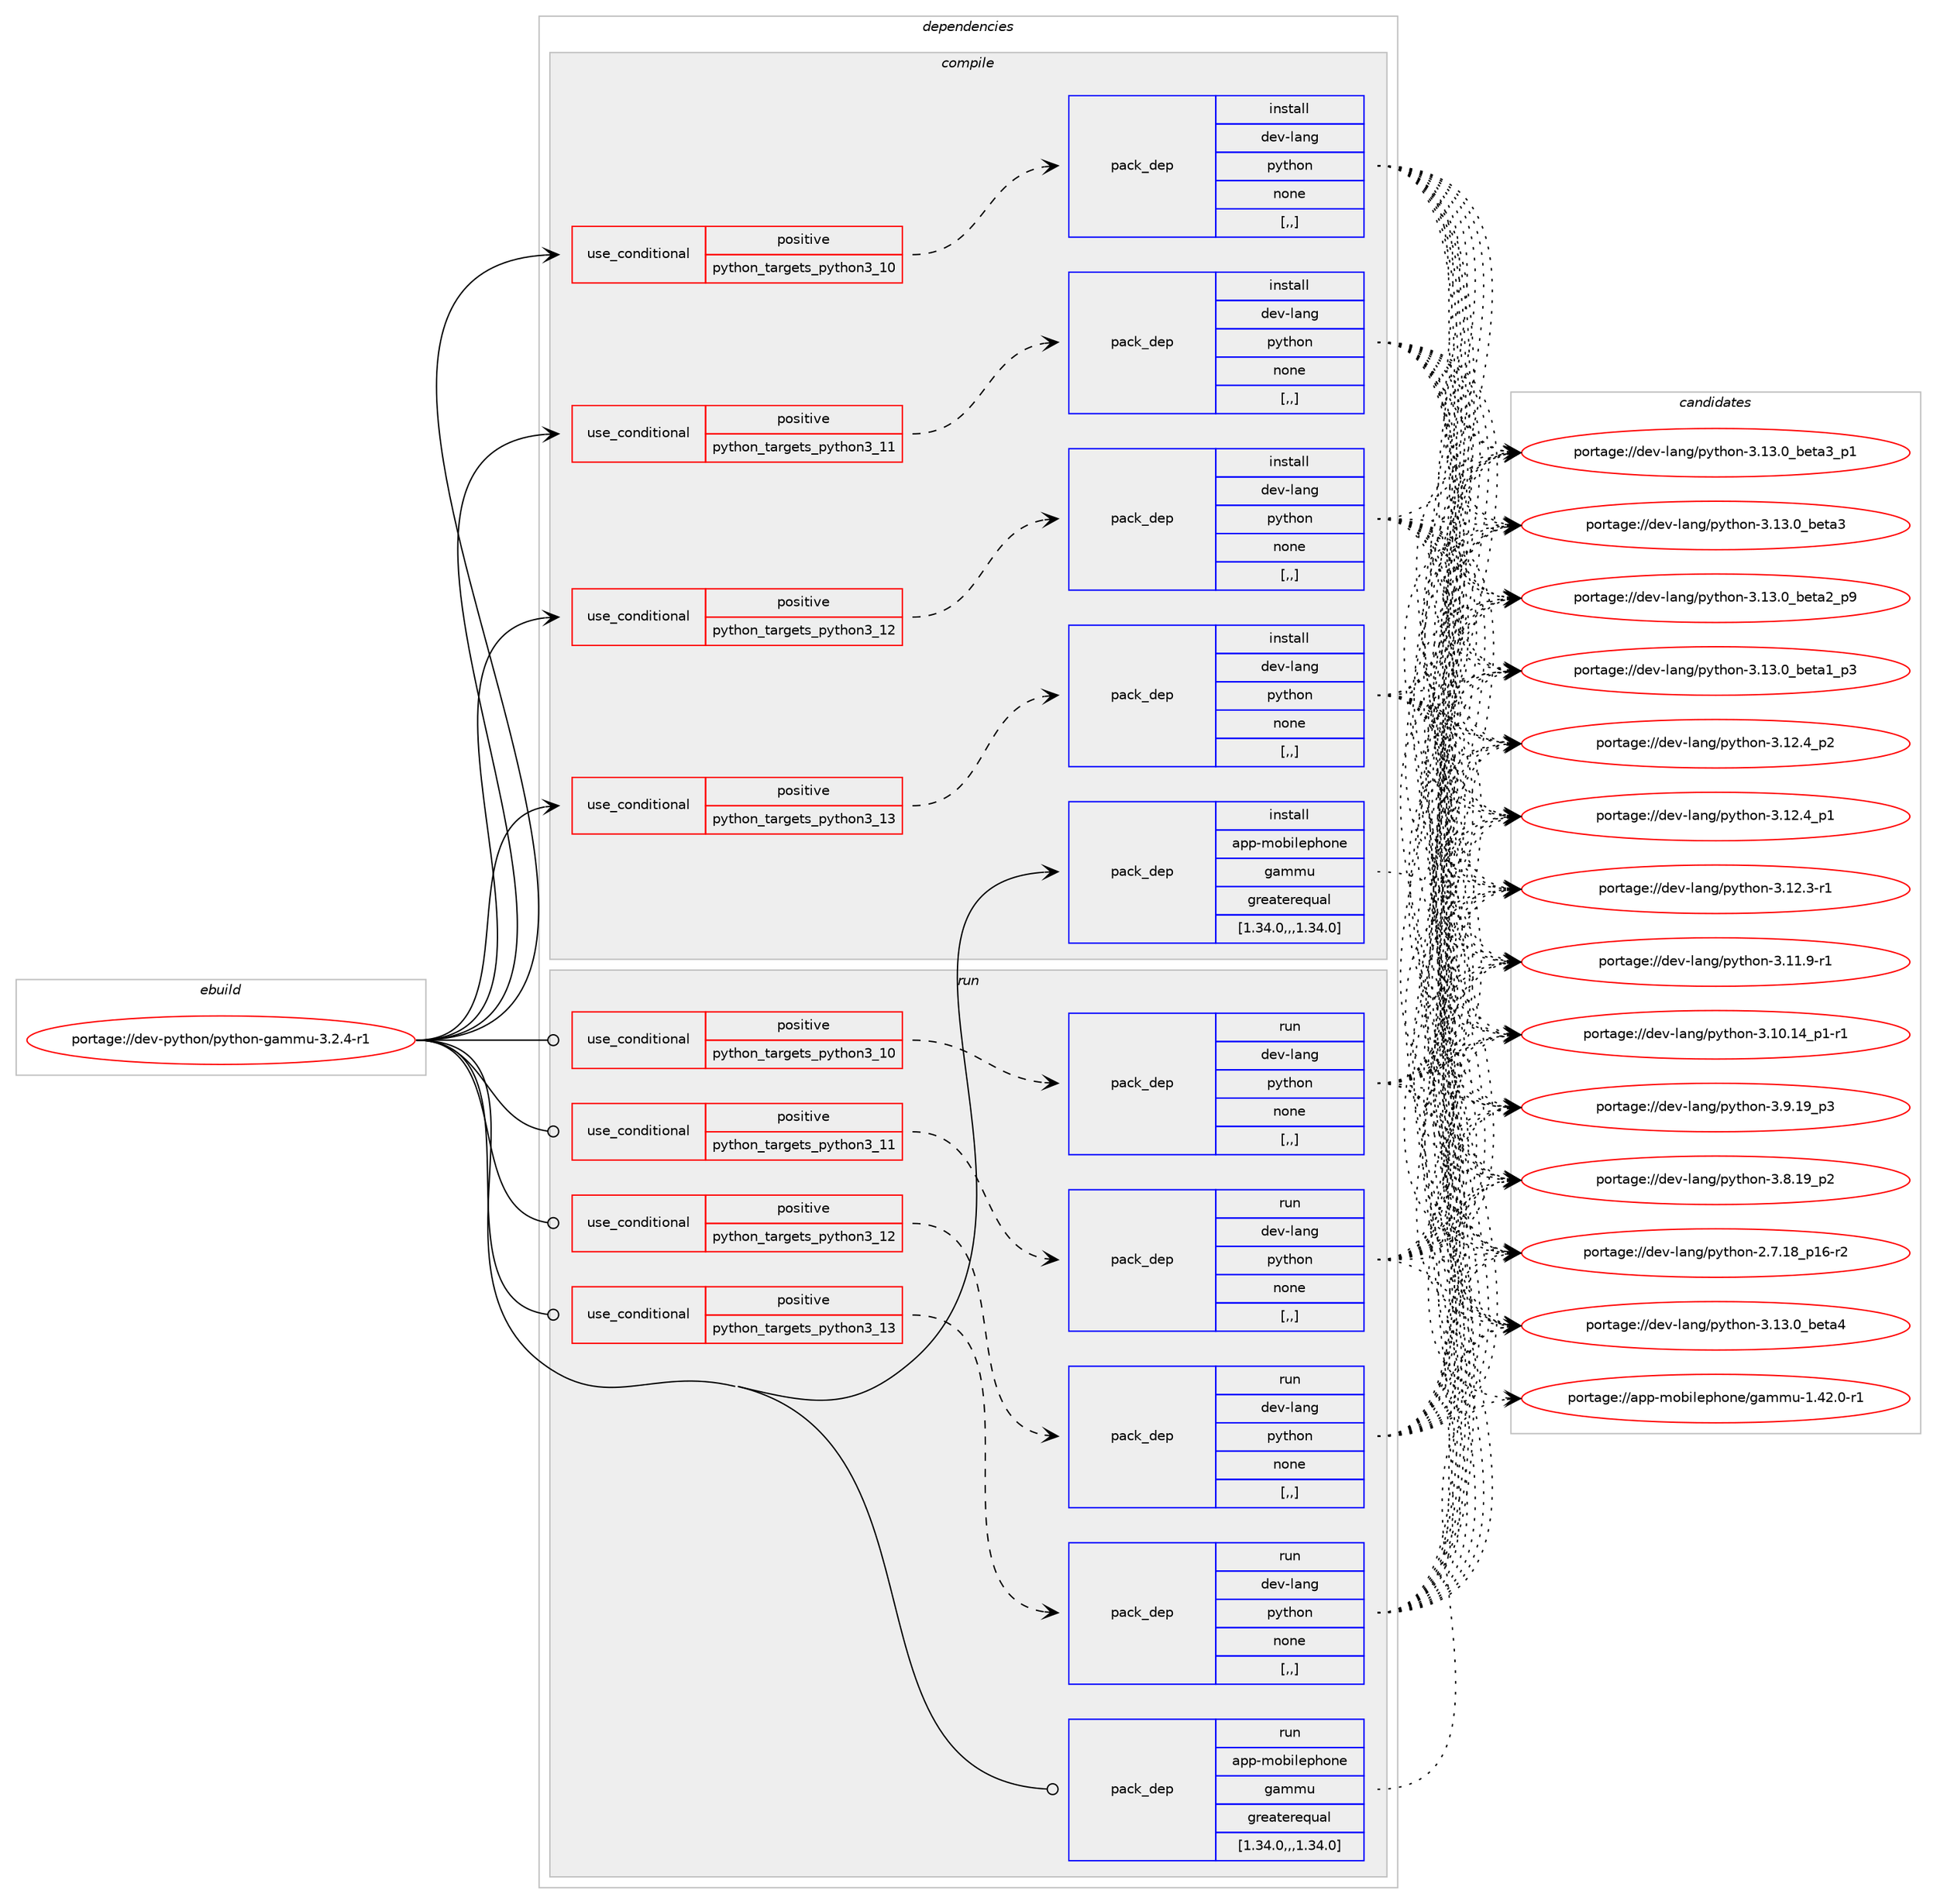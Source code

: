digraph prolog {

# *************
# Graph options
# *************

newrank=true;
concentrate=true;
compound=true;
graph [rankdir=LR,fontname=Helvetica,fontsize=10,ranksep=1.5];#, ranksep=2.5, nodesep=0.2];
edge  [arrowhead=vee];
node  [fontname=Helvetica,fontsize=10];

# **********
# The ebuild
# **********

subgraph cluster_leftcol {
color=gray;
label=<<i>ebuild</i>>;
id [label="portage://dev-python/python-gammu-3.2.4-r1", color=red, width=4, href="../dev-python/python-gammu-3.2.4-r1.svg"];
}

# ****************
# The dependencies
# ****************

subgraph cluster_midcol {
color=gray;
label=<<i>dependencies</i>>;
subgraph cluster_compile {
fillcolor="#eeeeee";
style=filled;
label=<<i>compile</i>>;
subgraph cond38300 {
dependency160173 [label=<<TABLE BORDER="0" CELLBORDER="1" CELLSPACING="0" CELLPADDING="4"><TR><TD ROWSPAN="3" CELLPADDING="10">use_conditional</TD></TR><TR><TD>positive</TD></TR><TR><TD>python_targets_python3_10</TD></TR></TABLE>>, shape=none, color=red];
subgraph pack120603 {
dependency160174 [label=<<TABLE BORDER="0" CELLBORDER="1" CELLSPACING="0" CELLPADDING="4" WIDTH="220"><TR><TD ROWSPAN="6" CELLPADDING="30">pack_dep</TD></TR><TR><TD WIDTH="110">install</TD></TR><TR><TD>dev-lang</TD></TR><TR><TD>python</TD></TR><TR><TD>none</TD></TR><TR><TD>[,,]</TD></TR></TABLE>>, shape=none, color=blue];
}
dependency160173:e -> dependency160174:w [weight=20,style="dashed",arrowhead="vee"];
}
id:e -> dependency160173:w [weight=20,style="solid",arrowhead="vee"];
subgraph cond38301 {
dependency160175 [label=<<TABLE BORDER="0" CELLBORDER="1" CELLSPACING="0" CELLPADDING="4"><TR><TD ROWSPAN="3" CELLPADDING="10">use_conditional</TD></TR><TR><TD>positive</TD></TR><TR><TD>python_targets_python3_11</TD></TR></TABLE>>, shape=none, color=red];
subgraph pack120604 {
dependency160176 [label=<<TABLE BORDER="0" CELLBORDER="1" CELLSPACING="0" CELLPADDING="4" WIDTH="220"><TR><TD ROWSPAN="6" CELLPADDING="30">pack_dep</TD></TR><TR><TD WIDTH="110">install</TD></TR><TR><TD>dev-lang</TD></TR><TR><TD>python</TD></TR><TR><TD>none</TD></TR><TR><TD>[,,]</TD></TR></TABLE>>, shape=none, color=blue];
}
dependency160175:e -> dependency160176:w [weight=20,style="dashed",arrowhead="vee"];
}
id:e -> dependency160175:w [weight=20,style="solid",arrowhead="vee"];
subgraph cond38302 {
dependency160177 [label=<<TABLE BORDER="0" CELLBORDER="1" CELLSPACING="0" CELLPADDING="4"><TR><TD ROWSPAN="3" CELLPADDING="10">use_conditional</TD></TR><TR><TD>positive</TD></TR><TR><TD>python_targets_python3_12</TD></TR></TABLE>>, shape=none, color=red];
subgraph pack120605 {
dependency160178 [label=<<TABLE BORDER="0" CELLBORDER="1" CELLSPACING="0" CELLPADDING="4" WIDTH="220"><TR><TD ROWSPAN="6" CELLPADDING="30">pack_dep</TD></TR><TR><TD WIDTH="110">install</TD></TR><TR><TD>dev-lang</TD></TR><TR><TD>python</TD></TR><TR><TD>none</TD></TR><TR><TD>[,,]</TD></TR></TABLE>>, shape=none, color=blue];
}
dependency160177:e -> dependency160178:w [weight=20,style="dashed",arrowhead="vee"];
}
id:e -> dependency160177:w [weight=20,style="solid",arrowhead="vee"];
subgraph cond38303 {
dependency160179 [label=<<TABLE BORDER="0" CELLBORDER="1" CELLSPACING="0" CELLPADDING="4"><TR><TD ROWSPAN="3" CELLPADDING="10">use_conditional</TD></TR><TR><TD>positive</TD></TR><TR><TD>python_targets_python3_13</TD></TR></TABLE>>, shape=none, color=red];
subgraph pack120606 {
dependency160180 [label=<<TABLE BORDER="0" CELLBORDER="1" CELLSPACING="0" CELLPADDING="4" WIDTH="220"><TR><TD ROWSPAN="6" CELLPADDING="30">pack_dep</TD></TR><TR><TD WIDTH="110">install</TD></TR><TR><TD>dev-lang</TD></TR><TR><TD>python</TD></TR><TR><TD>none</TD></TR><TR><TD>[,,]</TD></TR></TABLE>>, shape=none, color=blue];
}
dependency160179:e -> dependency160180:w [weight=20,style="dashed",arrowhead="vee"];
}
id:e -> dependency160179:w [weight=20,style="solid",arrowhead="vee"];
subgraph pack120607 {
dependency160181 [label=<<TABLE BORDER="0" CELLBORDER="1" CELLSPACING="0" CELLPADDING="4" WIDTH="220"><TR><TD ROWSPAN="6" CELLPADDING="30">pack_dep</TD></TR><TR><TD WIDTH="110">install</TD></TR><TR><TD>app-mobilephone</TD></TR><TR><TD>gammu</TD></TR><TR><TD>greaterequal</TD></TR><TR><TD>[1.34.0,,,1.34.0]</TD></TR></TABLE>>, shape=none, color=blue];
}
id:e -> dependency160181:w [weight=20,style="solid",arrowhead="vee"];
}
subgraph cluster_compileandrun {
fillcolor="#eeeeee";
style=filled;
label=<<i>compile and run</i>>;
}
subgraph cluster_run {
fillcolor="#eeeeee";
style=filled;
label=<<i>run</i>>;
subgraph cond38304 {
dependency160182 [label=<<TABLE BORDER="0" CELLBORDER="1" CELLSPACING="0" CELLPADDING="4"><TR><TD ROWSPAN="3" CELLPADDING="10">use_conditional</TD></TR><TR><TD>positive</TD></TR><TR><TD>python_targets_python3_10</TD></TR></TABLE>>, shape=none, color=red];
subgraph pack120608 {
dependency160183 [label=<<TABLE BORDER="0" CELLBORDER="1" CELLSPACING="0" CELLPADDING="4" WIDTH="220"><TR><TD ROWSPAN="6" CELLPADDING="30">pack_dep</TD></TR><TR><TD WIDTH="110">run</TD></TR><TR><TD>dev-lang</TD></TR><TR><TD>python</TD></TR><TR><TD>none</TD></TR><TR><TD>[,,]</TD></TR></TABLE>>, shape=none, color=blue];
}
dependency160182:e -> dependency160183:w [weight=20,style="dashed",arrowhead="vee"];
}
id:e -> dependency160182:w [weight=20,style="solid",arrowhead="odot"];
subgraph cond38305 {
dependency160184 [label=<<TABLE BORDER="0" CELLBORDER="1" CELLSPACING="0" CELLPADDING="4"><TR><TD ROWSPAN="3" CELLPADDING="10">use_conditional</TD></TR><TR><TD>positive</TD></TR><TR><TD>python_targets_python3_11</TD></TR></TABLE>>, shape=none, color=red];
subgraph pack120609 {
dependency160185 [label=<<TABLE BORDER="0" CELLBORDER="1" CELLSPACING="0" CELLPADDING="4" WIDTH="220"><TR><TD ROWSPAN="6" CELLPADDING="30">pack_dep</TD></TR><TR><TD WIDTH="110">run</TD></TR><TR><TD>dev-lang</TD></TR><TR><TD>python</TD></TR><TR><TD>none</TD></TR><TR><TD>[,,]</TD></TR></TABLE>>, shape=none, color=blue];
}
dependency160184:e -> dependency160185:w [weight=20,style="dashed",arrowhead="vee"];
}
id:e -> dependency160184:w [weight=20,style="solid",arrowhead="odot"];
subgraph cond38306 {
dependency160186 [label=<<TABLE BORDER="0" CELLBORDER="1" CELLSPACING="0" CELLPADDING="4"><TR><TD ROWSPAN="3" CELLPADDING="10">use_conditional</TD></TR><TR><TD>positive</TD></TR><TR><TD>python_targets_python3_12</TD></TR></TABLE>>, shape=none, color=red];
subgraph pack120610 {
dependency160187 [label=<<TABLE BORDER="0" CELLBORDER="1" CELLSPACING="0" CELLPADDING="4" WIDTH="220"><TR><TD ROWSPAN="6" CELLPADDING="30">pack_dep</TD></TR><TR><TD WIDTH="110">run</TD></TR><TR><TD>dev-lang</TD></TR><TR><TD>python</TD></TR><TR><TD>none</TD></TR><TR><TD>[,,]</TD></TR></TABLE>>, shape=none, color=blue];
}
dependency160186:e -> dependency160187:w [weight=20,style="dashed",arrowhead="vee"];
}
id:e -> dependency160186:w [weight=20,style="solid",arrowhead="odot"];
subgraph cond38307 {
dependency160188 [label=<<TABLE BORDER="0" CELLBORDER="1" CELLSPACING="0" CELLPADDING="4"><TR><TD ROWSPAN="3" CELLPADDING="10">use_conditional</TD></TR><TR><TD>positive</TD></TR><TR><TD>python_targets_python3_13</TD></TR></TABLE>>, shape=none, color=red];
subgraph pack120611 {
dependency160189 [label=<<TABLE BORDER="0" CELLBORDER="1" CELLSPACING="0" CELLPADDING="4" WIDTH="220"><TR><TD ROWSPAN="6" CELLPADDING="30">pack_dep</TD></TR><TR><TD WIDTH="110">run</TD></TR><TR><TD>dev-lang</TD></TR><TR><TD>python</TD></TR><TR><TD>none</TD></TR><TR><TD>[,,]</TD></TR></TABLE>>, shape=none, color=blue];
}
dependency160188:e -> dependency160189:w [weight=20,style="dashed",arrowhead="vee"];
}
id:e -> dependency160188:w [weight=20,style="solid",arrowhead="odot"];
subgraph pack120612 {
dependency160190 [label=<<TABLE BORDER="0" CELLBORDER="1" CELLSPACING="0" CELLPADDING="4" WIDTH="220"><TR><TD ROWSPAN="6" CELLPADDING="30">pack_dep</TD></TR><TR><TD WIDTH="110">run</TD></TR><TR><TD>app-mobilephone</TD></TR><TR><TD>gammu</TD></TR><TR><TD>greaterequal</TD></TR><TR><TD>[1.34.0,,,1.34.0]</TD></TR></TABLE>>, shape=none, color=blue];
}
id:e -> dependency160190:w [weight=20,style="solid",arrowhead="odot"];
}
}

# **************
# The candidates
# **************

subgraph cluster_choices {
rank=same;
color=gray;
label=<<i>candidates</i>>;

subgraph choice120603 {
color=black;
nodesep=1;
choice1001011184510897110103471121211161041111104551464951464895981011169752 [label="portage://dev-lang/python-3.13.0_beta4", color=red, width=4,href="../dev-lang/python-3.13.0_beta4.svg"];
choice10010111845108971101034711212111610411111045514649514648959810111697519511249 [label="portage://dev-lang/python-3.13.0_beta3_p1", color=red, width=4,href="../dev-lang/python-3.13.0_beta3_p1.svg"];
choice1001011184510897110103471121211161041111104551464951464895981011169751 [label="portage://dev-lang/python-3.13.0_beta3", color=red, width=4,href="../dev-lang/python-3.13.0_beta3.svg"];
choice10010111845108971101034711212111610411111045514649514648959810111697509511257 [label="portage://dev-lang/python-3.13.0_beta2_p9", color=red, width=4,href="../dev-lang/python-3.13.0_beta2_p9.svg"];
choice10010111845108971101034711212111610411111045514649514648959810111697499511251 [label="portage://dev-lang/python-3.13.0_beta1_p3", color=red, width=4,href="../dev-lang/python-3.13.0_beta1_p3.svg"];
choice100101118451089711010347112121116104111110455146495046529511250 [label="portage://dev-lang/python-3.12.4_p2", color=red, width=4,href="../dev-lang/python-3.12.4_p2.svg"];
choice100101118451089711010347112121116104111110455146495046529511249 [label="portage://dev-lang/python-3.12.4_p1", color=red, width=4,href="../dev-lang/python-3.12.4_p1.svg"];
choice100101118451089711010347112121116104111110455146495046514511449 [label="portage://dev-lang/python-3.12.3-r1", color=red, width=4,href="../dev-lang/python-3.12.3-r1.svg"];
choice100101118451089711010347112121116104111110455146494946574511449 [label="portage://dev-lang/python-3.11.9-r1", color=red, width=4,href="../dev-lang/python-3.11.9-r1.svg"];
choice100101118451089711010347112121116104111110455146494846495295112494511449 [label="portage://dev-lang/python-3.10.14_p1-r1", color=red, width=4,href="../dev-lang/python-3.10.14_p1-r1.svg"];
choice100101118451089711010347112121116104111110455146574649579511251 [label="portage://dev-lang/python-3.9.19_p3", color=red, width=4,href="../dev-lang/python-3.9.19_p3.svg"];
choice100101118451089711010347112121116104111110455146564649579511250 [label="portage://dev-lang/python-3.8.19_p2", color=red, width=4,href="../dev-lang/python-3.8.19_p2.svg"];
choice100101118451089711010347112121116104111110455046554649569511249544511450 [label="portage://dev-lang/python-2.7.18_p16-r2", color=red, width=4,href="../dev-lang/python-2.7.18_p16-r2.svg"];
dependency160174:e -> choice1001011184510897110103471121211161041111104551464951464895981011169752:w [style=dotted,weight="100"];
dependency160174:e -> choice10010111845108971101034711212111610411111045514649514648959810111697519511249:w [style=dotted,weight="100"];
dependency160174:e -> choice1001011184510897110103471121211161041111104551464951464895981011169751:w [style=dotted,weight="100"];
dependency160174:e -> choice10010111845108971101034711212111610411111045514649514648959810111697509511257:w [style=dotted,weight="100"];
dependency160174:e -> choice10010111845108971101034711212111610411111045514649514648959810111697499511251:w [style=dotted,weight="100"];
dependency160174:e -> choice100101118451089711010347112121116104111110455146495046529511250:w [style=dotted,weight="100"];
dependency160174:e -> choice100101118451089711010347112121116104111110455146495046529511249:w [style=dotted,weight="100"];
dependency160174:e -> choice100101118451089711010347112121116104111110455146495046514511449:w [style=dotted,weight="100"];
dependency160174:e -> choice100101118451089711010347112121116104111110455146494946574511449:w [style=dotted,weight="100"];
dependency160174:e -> choice100101118451089711010347112121116104111110455146494846495295112494511449:w [style=dotted,weight="100"];
dependency160174:e -> choice100101118451089711010347112121116104111110455146574649579511251:w [style=dotted,weight="100"];
dependency160174:e -> choice100101118451089711010347112121116104111110455146564649579511250:w [style=dotted,weight="100"];
dependency160174:e -> choice100101118451089711010347112121116104111110455046554649569511249544511450:w [style=dotted,weight="100"];
}
subgraph choice120604 {
color=black;
nodesep=1;
choice1001011184510897110103471121211161041111104551464951464895981011169752 [label="portage://dev-lang/python-3.13.0_beta4", color=red, width=4,href="../dev-lang/python-3.13.0_beta4.svg"];
choice10010111845108971101034711212111610411111045514649514648959810111697519511249 [label="portage://dev-lang/python-3.13.0_beta3_p1", color=red, width=4,href="../dev-lang/python-3.13.0_beta3_p1.svg"];
choice1001011184510897110103471121211161041111104551464951464895981011169751 [label="portage://dev-lang/python-3.13.0_beta3", color=red, width=4,href="../dev-lang/python-3.13.0_beta3.svg"];
choice10010111845108971101034711212111610411111045514649514648959810111697509511257 [label="portage://dev-lang/python-3.13.0_beta2_p9", color=red, width=4,href="../dev-lang/python-3.13.0_beta2_p9.svg"];
choice10010111845108971101034711212111610411111045514649514648959810111697499511251 [label="portage://dev-lang/python-3.13.0_beta1_p3", color=red, width=4,href="../dev-lang/python-3.13.0_beta1_p3.svg"];
choice100101118451089711010347112121116104111110455146495046529511250 [label="portage://dev-lang/python-3.12.4_p2", color=red, width=4,href="../dev-lang/python-3.12.4_p2.svg"];
choice100101118451089711010347112121116104111110455146495046529511249 [label="portage://dev-lang/python-3.12.4_p1", color=red, width=4,href="../dev-lang/python-3.12.4_p1.svg"];
choice100101118451089711010347112121116104111110455146495046514511449 [label="portage://dev-lang/python-3.12.3-r1", color=red, width=4,href="../dev-lang/python-3.12.3-r1.svg"];
choice100101118451089711010347112121116104111110455146494946574511449 [label="portage://dev-lang/python-3.11.9-r1", color=red, width=4,href="../dev-lang/python-3.11.9-r1.svg"];
choice100101118451089711010347112121116104111110455146494846495295112494511449 [label="portage://dev-lang/python-3.10.14_p1-r1", color=red, width=4,href="../dev-lang/python-3.10.14_p1-r1.svg"];
choice100101118451089711010347112121116104111110455146574649579511251 [label="portage://dev-lang/python-3.9.19_p3", color=red, width=4,href="../dev-lang/python-3.9.19_p3.svg"];
choice100101118451089711010347112121116104111110455146564649579511250 [label="portage://dev-lang/python-3.8.19_p2", color=red, width=4,href="../dev-lang/python-3.8.19_p2.svg"];
choice100101118451089711010347112121116104111110455046554649569511249544511450 [label="portage://dev-lang/python-2.7.18_p16-r2", color=red, width=4,href="../dev-lang/python-2.7.18_p16-r2.svg"];
dependency160176:e -> choice1001011184510897110103471121211161041111104551464951464895981011169752:w [style=dotted,weight="100"];
dependency160176:e -> choice10010111845108971101034711212111610411111045514649514648959810111697519511249:w [style=dotted,weight="100"];
dependency160176:e -> choice1001011184510897110103471121211161041111104551464951464895981011169751:w [style=dotted,weight="100"];
dependency160176:e -> choice10010111845108971101034711212111610411111045514649514648959810111697509511257:w [style=dotted,weight="100"];
dependency160176:e -> choice10010111845108971101034711212111610411111045514649514648959810111697499511251:w [style=dotted,weight="100"];
dependency160176:e -> choice100101118451089711010347112121116104111110455146495046529511250:w [style=dotted,weight="100"];
dependency160176:e -> choice100101118451089711010347112121116104111110455146495046529511249:w [style=dotted,weight="100"];
dependency160176:e -> choice100101118451089711010347112121116104111110455146495046514511449:w [style=dotted,weight="100"];
dependency160176:e -> choice100101118451089711010347112121116104111110455146494946574511449:w [style=dotted,weight="100"];
dependency160176:e -> choice100101118451089711010347112121116104111110455146494846495295112494511449:w [style=dotted,weight="100"];
dependency160176:e -> choice100101118451089711010347112121116104111110455146574649579511251:w [style=dotted,weight="100"];
dependency160176:e -> choice100101118451089711010347112121116104111110455146564649579511250:w [style=dotted,weight="100"];
dependency160176:e -> choice100101118451089711010347112121116104111110455046554649569511249544511450:w [style=dotted,weight="100"];
}
subgraph choice120605 {
color=black;
nodesep=1;
choice1001011184510897110103471121211161041111104551464951464895981011169752 [label="portage://dev-lang/python-3.13.0_beta4", color=red, width=4,href="../dev-lang/python-3.13.0_beta4.svg"];
choice10010111845108971101034711212111610411111045514649514648959810111697519511249 [label="portage://dev-lang/python-3.13.0_beta3_p1", color=red, width=4,href="../dev-lang/python-3.13.0_beta3_p1.svg"];
choice1001011184510897110103471121211161041111104551464951464895981011169751 [label="portage://dev-lang/python-3.13.0_beta3", color=red, width=4,href="../dev-lang/python-3.13.0_beta3.svg"];
choice10010111845108971101034711212111610411111045514649514648959810111697509511257 [label="portage://dev-lang/python-3.13.0_beta2_p9", color=red, width=4,href="../dev-lang/python-3.13.0_beta2_p9.svg"];
choice10010111845108971101034711212111610411111045514649514648959810111697499511251 [label="portage://dev-lang/python-3.13.0_beta1_p3", color=red, width=4,href="../dev-lang/python-3.13.0_beta1_p3.svg"];
choice100101118451089711010347112121116104111110455146495046529511250 [label="portage://dev-lang/python-3.12.4_p2", color=red, width=4,href="../dev-lang/python-3.12.4_p2.svg"];
choice100101118451089711010347112121116104111110455146495046529511249 [label="portage://dev-lang/python-3.12.4_p1", color=red, width=4,href="../dev-lang/python-3.12.4_p1.svg"];
choice100101118451089711010347112121116104111110455146495046514511449 [label="portage://dev-lang/python-3.12.3-r1", color=red, width=4,href="../dev-lang/python-3.12.3-r1.svg"];
choice100101118451089711010347112121116104111110455146494946574511449 [label="portage://dev-lang/python-3.11.9-r1", color=red, width=4,href="../dev-lang/python-3.11.9-r1.svg"];
choice100101118451089711010347112121116104111110455146494846495295112494511449 [label="portage://dev-lang/python-3.10.14_p1-r1", color=red, width=4,href="../dev-lang/python-3.10.14_p1-r1.svg"];
choice100101118451089711010347112121116104111110455146574649579511251 [label="portage://dev-lang/python-3.9.19_p3", color=red, width=4,href="../dev-lang/python-3.9.19_p3.svg"];
choice100101118451089711010347112121116104111110455146564649579511250 [label="portage://dev-lang/python-3.8.19_p2", color=red, width=4,href="../dev-lang/python-3.8.19_p2.svg"];
choice100101118451089711010347112121116104111110455046554649569511249544511450 [label="portage://dev-lang/python-2.7.18_p16-r2", color=red, width=4,href="../dev-lang/python-2.7.18_p16-r2.svg"];
dependency160178:e -> choice1001011184510897110103471121211161041111104551464951464895981011169752:w [style=dotted,weight="100"];
dependency160178:e -> choice10010111845108971101034711212111610411111045514649514648959810111697519511249:w [style=dotted,weight="100"];
dependency160178:e -> choice1001011184510897110103471121211161041111104551464951464895981011169751:w [style=dotted,weight="100"];
dependency160178:e -> choice10010111845108971101034711212111610411111045514649514648959810111697509511257:w [style=dotted,weight="100"];
dependency160178:e -> choice10010111845108971101034711212111610411111045514649514648959810111697499511251:w [style=dotted,weight="100"];
dependency160178:e -> choice100101118451089711010347112121116104111110455146495046529511250:w [style=dotted,weight="100"];
dependency160178:e -> choice100101118451089711010347112121116104111110455146495046529511249:w [style=dotted,weight="100"];
dependency160178:e -> choice100101118451089711010347112121116104111110455146495046514511449:w [style=dotted,weight="100"];
dependency160178:e -> choice100101118451089711010347112121116104111110455146494946574511449:w [style=dotted,weight="100"];
dependency160178:e -> choice100101118451089711010347112121116104111110455146494846495295112494511449:w [style=dotted,weight="100"];
dependency160178:e -> choice100101118451089711010347112121116104111110455146574649579511251:w [style=dotted,weight="100"];
dependency160178:e -> choice100101118451089711010347112121116104111110455146564649579511250:w [style=dotted,weight="100"];
dependency160178:e -> choice100101118451089711010347112121116104111110455046554649569511249544511450:w [style=dotted,weight="100"];
}
subgraph choice120606 {
color=black;
nodesep=1;
choice1001011184510897110103471121211161041111104551464951464895981011169752 [label="portage://dev-lang/python-3.13.0_beta4", color=red, width=4,href="../dev-lang/python-3.13.0_beta4.svg"];
choice10010111845108971101034711212111610411111045514649514648959810111697519511249 [label="portage://dev-lang/python-3.13.0_beta3_p1", color=red, width=4,href="../dev-lang/python-3.13.0_beta3_p1.svg"];
choice1001011184510897110103471121211161041111104551464951464895981011169751 [label="portage://dev-lang/python-3.13.0_beta3", color=red, width=4,href="../dev-lang/python-3.13.0_beta3.svg"];
choice10010111845108971101034711212111610411111045514649514648959810111697509511257 [label="portage://dev-lang/python-3.13.0_beta2_p9", color=red, width=4,href="../dev-lang/python-3.13.0_beta2_p9.svg"];
choice10010111845108971101034711212111610411111045514649514648959810111697499511251 [label="portage://dev-lang/python-3.13.0_beta1_p3", color=red, width=4,href="../dev-lang/python-3.13.0_beta1_p3.svg"];
choice100101118451089711010347112121116104111110455146495046529511250 [label="portage://dev-lang/python-3.12.4_p2", color=red, width=4,href="../dev-lang/python-3.12.4_p2.svg"];
choice100101118451089711010347112121116104111110455146495046529511249 [label="portage://dev-lang/python-3.12.4_p1", color=red, width=4,href="../dev-lang/python-3.12.4_p1.svg"];
choice100101118451089711010347112121116104111110455146495046514511449 [label="portage://dev-lang/python-3.12.3-r1", color=red, width=4,href="../dev-lang/python-3.12.3-r1.svg"];
choice100101118451089711010347112121116104111110455146494946574511449 [label="portage://dev-lang/python-3.11.9-r1", color=red, width=4,href="../dev-lang/python-3.11.9-r1.svg"];
choice100101118451089711010347112121116104111110455146494846495295112494511449 [label="portage://dev-lang/python-3.10.14_p1-r1", color=red, width=4,href="../dev-lang/python-3.10.14_p1-r1.svg"];
choice100101118451089711010347112121116104111110455146574649579511251 [label="portage://dev-lang/python-3.9.19_p3", color=red, width=4,href="../dev-lang/python-3.9.19_p3.svg"];
choice100101118451089711010347112121116104111110455146564649579511250 [label="portage://dev-lang/python-3.8.19_p2", color=red, width=4,href="../dev-lang/python-3.8.19_p2.svg"];
choice100101118451089711010347112121116104111110455046554649569511249544511450 [label="portage://dev-lang/python-2.7.18_p16-r2", color=red, width=4,href="../dev-lang/python-2.7.18_p16-r2.svg"];
dependency160180:e -> choice1001011184510897110103471121211161041111104551464951464895981011169752:w [style=dotted,weight="100"];
dependency160180:e -> choice10010111845108971101034711212111610411111045514649514648959810111697519511249:w [style=dotted,weight="100"];
dependency160180:e -> choice1001011184510897110103471121211161041111104551464951464895981011169751:w [style=dotted,weight="100"];
dependency160180:e -> choice10010111845108971101034711212111610411111045514649514648959810111697509511257:w [style=dotted,weight="100"];
dependency160180:e -> choice10010111845108971101034711212111610411111045514649514648959810111697499511251:w [style=dotted,weight="100"];
dependency160180:e -> choice100101118451089711010347112121116104111110455146495046529511250:w [style=dotted,weight="100"];
dependency160180:e -> choice100101118451089711010347112121116104111110455146495046529511249:w [style=dotted,weight="100"];
dependency160180:e -> choice100101118451089711010347112121116104111110455146495046514511449:w [style=dotted,weight="100"];
dependency160180:e -> choice100101118451089711010347112121116104111110455146494946574511449:w [style=dotted,weight="100"];
dependency160180:e -> choice100101118451089711010347112121116104111110455146494846495295112494511449:w [style=dotted,weight="100"];
dependency160180:e -> choice100101118451089711010347112121116104111110455146574649579511251:w [style=dotted,weight="100"];
dependency160180:e -> choice100101118451089711010347112121116104111110455146564649579511250:w [style=dotted,weight="100"];
dependency160180:e -> choice100101118451089711010347112121116104111110455046554649569511249544511450:w [style=dotted,weight="100"];
}
subgraph choice120607 {
color=black;
nodesep=1;
choice9711211245109111981051081011121041111101014710397109109117454946525046484511449 [label="portage://app-mobilephone/gammu-1.42.0-r1", color=red, width=4,href="../app-mobilephone/gammu-1.42.0-r1.svg"];
dependency160181:e -> choice9711211245109111981051081011121041111101014710397109109117454946525046484511449:w [style=dotted,weight="100"];
}
subgraph choice120608 {
color=black;
nodesep=1;
choice1001011184510897110103471121211161041111104551464951464895981011169752 [label="portage://dev-lang/python-3.13.0_beta4", color=red, width=4,href="../dev-lang/python-3.13.0_beta4.svg"];
choice10010111845108971101034711212111610411111045514649514648959810111697519511249 [label="portage://dev-lang/python-3.13.0_beta3_p1", color=red, width=4,href="../dev-lang/python-3.13.0_beta3_p1.svg"];
choice1001011184510897110103471121211161041111104551464951464895981011169751 [label="portage://dev-lang/python-3.13.0_beta3", color=red, width=4,href="../dev-lang/python-3.13.0_beta3.svg"];
choice10010111845108971101034711212111610411111045514649514648959810111697509511257 [label="portage://dev-lang/python-3.13.0_beta2_p9", color=red, width=4,href="../dev-lang/python-3.13.0_beta2_p9.svg"];
choice10010111845108971101034711212111610411111045514649514648959810111697499511251 [label="portage://dev-lang/python-3.13.0_beta1_p3", color=red, width=4,href="../dev-lang/python-3.13.0_beta1_p3.svg"];
choice100101118451089711010347112121116104111110455146495046529511250 [label="portage://dev-lang/python-3.12.4_p2", color=red, width=4,href="../dev-lang/python-3.12.4_p2.svg"];
choice100101118451089711010347112121116104111110455146495046529511249 [label="portage://dev-lang/python-3.12.4_p1", color=red, width=4,href="../dev-lang/python-3.12.4_p1.svg"];
choice100101118451089711010347112121116104111110455146495046514511449 [label="portage://dev-lang/python-3.12.3-r1", color=red, width=4,href="../dev-lang/python-3.12.3-r1.svg"];
choice100101118451089711010347112121116104111110455146494946574511449 [label="portage://dev-lang/python-3.11.9-r1", color=red, width=4,href="../dev-lang/python-3.11.9-r1.svg"];
choice100101118451089711010347112121116104111110455146494846495295112494511449 [label="portage://dev-lang/python-3.10.14_p1-r1", color=red, width=4,href="../dev-lang/python-3.10.14_p1-r1.svg"];
choice100101118451089711010347112121116104111110455146574649579511251 [label="portage://dev-lang/python-3.9.19_p3", color=red, width=4,href="../dev-lang/python-3.9.19_p3.svg"];
choice100101118451089711010347112121116104111110455146564649579511250 [label="portage://dev-lang/python-3.8.19_p2", color=red, width=4,href="../dev-lang/python-3.8.19_p2.svg"];
choice100101118451089711010347112121116104111110455046554649569511249544511450 [label="portage://dev-lang/python-2.7.18_p16-r2", color=red, width=4,href="../dev-lang/python-2.7.18_p16-r2.svg"];
dependency160183:e -> choice1001011184510897110103471121211161041111104551464951464895981011169752:w [style=dotted,weight="100"];
dependency160183:e -> choice10010111845108971101034711212111610411111045514649514648959810111697519511249:w [style=dotted,weight="100"];
dependency160183:e -> choice1001011184510897110103471121211161041111104551464951464895981011169751:w [style=dotted,weight="100"];
dependency160183:e -> choice10010111845108971101034711212111610411111045514649514648959810111697509511257:w [style=dotted,weight="100"];
dependency160183:e -> choice10010111845108971101034711212111610411111045514649514648959810111697499511251:w [style=dotted,weight="100"];
dependency160183:e -> choice100101118451089711010347112121116104111110455146495046529511250:w [style=dotted,weight="100"];
dependency160183:e -> choice100101118451089711010347112121116104111110455146495046529511249:w [style=dotted,weight="100"];
dependency160183:e -> choice100101118451089711010347112121116104111110455146495046514511449:w [style=dotted,weight="100"];
dependency160183:e -> choice100101118451089711010347112121116104111110455146494946574511449:w [style=dotted,weight="100"];
dependency160183:e -> choice100101118451089711010347112121116104111110455146494846495295112494511449:w [style=dotted,weight="100"];
dependency160183:e -> choice100101118451089711010347112121116104111110455146574649579511251:w [style=dotted,weight="100"];
dependency160183:e -> choice100101118451089711010347112121116104111110455146564649579511250:w [style=dotted,weight="100"];
dependency160183:e -> choice100101118451089711010347112121116104111110455046554649569511249544511450:w [style=dotted,weight="100"];
}
subgraph choice120609 {
color=black;
nodesep=1;
choice1001011184510897110103471121211161041111104551464951464895981011169752 [label="portage://dev-lang/python-3.13.0_beta4", color=red, width=4,href="../dev-lang/python-3.13.0_beta4.svg"];
choice10010111845108971101034711212111610411111045514649514648959810111697519511249 [label="portage://dev-lang/python-3.13.0_beta3_p1", color=red, width=4,href="../dev-lang/python-3.13.0_beta3_p1.svg"];
choice1001011184510897110103471121211161041111104551464951464895981011169751 [label="portage://dev-lang/python-3.13.0_beta3", color=red, width=4,href="../dev-lang/python-3.13.0_beta3.svg"];
choice10010111845108971101034711212111610411111045514649514648959810111697509511257 [label="portage://dev-lang/python-3.13.0_beta2_p9", color=red, width=4,href="../dev-lang/python-3.13.0_beta2_p9.svg"];
choice10010111845108971101034711212111610411111045514649514648959810111697499511251 [label="portage://dev-lang/python-3.13.0_beta1_p3", color=red, width=4,href="../dev-lang/python-3.13.0_beta1_p3.svg"];
choice100101118451089711010347112121116104111110455146495046529511250 [label="portage://dev-lang/python-3.12.4_p2", color=red, width=4,href="../dev-lang/python-3.12.4_p2.svg"];
choice100101118451089711010347112121116104111110455146495046529511249 [label="portage://dev-lang/python-3.12.4_p1", color=red, width=4,href="../dev-lang/python-3.12.4_p1.svg"];
choice100101118451089711010347112121116104111110455146495046514511449 [label="portage://dev-lang/python-3.12.3-r1", color=red, width=4,href="../dev-lang/python-3.12.3-r1.svg"];
choice100101118451089711010347112121116104111110455146494946574511449 [label="portage://dev-lang/python-3.11.9-r1", color=red, width=4,href="../dev-lang/python-3.11.9-r1.svg"];
choice100101118451089711010347112121116104111110455146494846495295112494511449 [label="portage://dev-lang/python-3.10.14_p1-r1", color=red, width=4,href="../dev-lang/python-3.10.14_p1-r1.svg"];
choice100101118451089711010347112121116104111110455146574649579511251 [label="portage://dev-lang/python-3.9.19_p3", color=red, width=4,href="../dev-lang/python-3.9.19_p3.svg"];
choice100101118451089711010347112121116104111110455146564649579511250 [label="portage://dev-lang/python-3.8.19_p2", color=red, width=4,href="../dev-lang/python-3.8.19_p2.svg"];
choice100101118451089711010347112121116104111110455046554649569511249544511450 [label="portage://dev-lang/python-2.7.18_p16-r2", color=red, width=4,href="../dev-lang/python-2.7.18_p16-r2.svg"];
dependency160185:e -> choice1001011184510897110103471121211161041111104551464951464895981011169752:w [style=dotted,weight="100"];
dependency160185:e -> choice10010111845108971101034711212111610411111045514649514648959810111697519511249:w [style=dotted,weight="100"];
dependency160185:e -> choice1001011184510897110103471121211161041111104551464951464895981011169751:w [style=dotted,weight="100"];
dependency160185:e -> choice10010111845108971101034711212111610411111045514649514648959810111697509511257:w [style=dotted,weight="100"];
dependency160185:e -> choice10010111845108971101034711212111610411111045514649514648959810111697499511251:w [style=dotted,weight="100"];
dependency160185:e -> choice100101118451089711010347112121116104111110455146495046529511250:w [style=dotted,weight="100"];
dependency160185:e -> choice100101118451089711010347112121116104111110455146495046529511249:w [style=dotted,weight="100"];
dependency160185:e -> choice100101118451089711010347112121116104111110455146495046514511449:w [style=dotted,weight="100"];
dependency160185:e -> choice100101118451089711010347112121116104111110455146494946574511449:w [style=dotted,weight="100"];
dependency160185:e -> choice100101118451089711010347112121116104111110455146494846495295112494511449:w [style=dotted,weight="100"];
dependency160185:e -> choice100101118451089711010347112121116104111110455146574649579511251:w [style=dotted,weight="100"];
dependency160185:e -> choice100101118451089711010347112121116104111110455146564649579511250:w [style=dotted,weight="100"];
dependency160185:e -> choice100101118451089711010347112121116104111110455046554649569511249544511450:w [style=dotted,weight="100"];
}
subgraph choice120610 {
color=black;
nodesep=1;
choice1001011184510897110103471121211161041111104551464951464895981011169752 [label="portage://dev-lang/python-3.13.0_beta4", color=red, width=4,href="../dev-lang/python-3.13.0_beta4.svg"];
choice10010111845108971101034711212111610411111045514649514648959810111697519511249 [label="portage://dev-lang/python-3.13.0_beta3_p1", color=red, width=4,href="../dev-lang/python-3.13.0_beta3_p1.svg"];
choice1001011184510897110103471121211161041111104551464951464895981011169751 [label="portage://dev-lang/python-3.13.0_beta3", color=red, width=4,href="../dev-lang/python-3.13.0_beta3.svg"];
choice10010111845108971101034711212111610411111045514649514648959810111697509511257 [label="portage://dev-lang/python-3.13.0_beta2_p9", color=red, width=4,href="../dev-lang/python-3.13.0_beta2_p9.svg"];
choice10010111845108971101034711212111610411111045514649514648959810111697499511251 [label="portage://dev-lang/python-3.13.0_beta1_p3", color=red, width=4,href="../dev-lang/python-3.13.0_beta1_p3.svg"];
choice100101118451089711010347112121116104111110455146495046529511250 [label="portage://dev-lang/python-3.12.4_p2", color=red, width=4,href="../dev-lang/python-3.12.4_p2.svg"];
choice100101118451089711010347112121116104111110455146495046529511249 [label="portage://dev-lang/python-3.12.4_p1", color=red, width=4,href="../dev-lang/python-3.12.4_p1.svg"];
choice100101118451089711010347112121116104111110455146495046514511449 [label="portage://dev-lang/python-3.12.3-r1", color=red, width=4,href="../dev-lang/python-3.12.3-r1.svg"];
choice100101118451089711010347112121116104111110455146494946574511449 [label="portage://dev-lang/python-3.11.9-r1", color=red, width=4,href="../dev-lang/python-3.11.9-r1.svg"];
choice100101118451089711010347112121116104111110455146494846495295112494511449 [label="portage://dev-lang/python-3.10.14_p1-r1", color=red, width=4,href="../dev-lang/python-3.10.14_p1-r1.svg"];
choice100101118451089711010347112121116104111110455146574649579511251 [label="portage://dev-lang/python-3.9.19_p3", color=red, width=4,href="../dev-lang/python-3.9.19_p3.svg"];
choice100101118451089711010347112121116104111110455146564649579511250 [label="portage://dev-lang/python-3.8.19_p2", color=red, width=4,href="../dev-lang/python-3.8.19_p2.svg"];
choice100101118451089711010347112121116104111110455046554649569511249544511450 [label="portage://dev-lang/python-2.7.18_p16-r2", color=red, width=4,href="../dev-lang/python-2.7.18_p16-r2.svg"];
dependency160187:e -> choice1001011184510897110103471121211161041111104551464951464895981011169752:w [style=dotted,weight="100"];
dependency160187:e -> choice10010111845108971101034711212111610411111045514649514648959810111697519511249:w [style=dotted,weight="100"];
dependency160187:e -> choice1001011184510897110103471121211161041111104551464951464895981011169751:w [style=dotted,weight="100"];
dependency160187:e -> choice10010111845108971101034711212111610411111045514649514648959810111697509511257:w [style=dotted,weight="100"];
dependency160187:e -> choice10010111845108971101034711212111610411111045514649514648959810111697499511251:w [style=dotted,weight="100"];
dependency160187:e -> choice100101118451089711010347112121116104111110455146495046529511250:w [style=dotted,weight="100"];
dependency160187:e -> choice100101118451089711010347112121116104111110455146495046529511249:w [style=dotted,weight="100"];
dependency160187:e -> choice100101118451089711010347112121116104111110455146495046514511449:w [style=dotted,weight="100"];
dependency160187:e -> choice100101118451089711010347112121116104111110455146494946574511449:w [style=dotted,weight="100"];
dependency160187:e -> choice100101118451089711010347112121116104111110455146494846495295112494511449:w [style=dotted,weight="100"];
dependency160187:e -> choice100101118451089711010347112121116104111110455146574649579511251:w [style=dotted,weight="100"];
dependency160187:e -> choice100101118451089711010347112121116104111110455146564649579511250:w [style=dotted,weight="100"];
dependency160187:e -> choice100101118451089711010347112121116104111110455046554649569511249544511450:w [style=dotted,weight="100"];
}
subgraph choice120611 {
color=black;
nodesep=1;
choice1001011184510897110103471121211161041111104551464951464895981011169752 [label="portage://dev-lang/python-3.13.0_beta4", color=red, width=4,href="../dev-lang/python-3.13.0_beta4.svg"];
choice10010111845108971101034711212111610411111045514649514648959810111697519511249 [label="portage://dev-lang/python-3.13.0_beta3_p1", color=red, width=4,href="../dev-lang/python-3.13.0_beta3_p1.svg"];
choice1001011184510897110103471121211161041111104551464951464895981011169751 [label="portage://dev-lang/python-3.13.0_beta3", color=red, width=4,href="../dev-lang/python-3.13.0_beta3.svg"];
choice10010111845108971101034711212111610411111045514649514648959810111697509511257 [label="portage://dev-lang/python-3.13.0_beta2_p9", color=red, width=4,href="../dev-lang/python-3.13.0_beta2_p9.svg"];
choice10010111845108971101034711212111610411111045514649514648959810111697499511251 [label="portage://dev-lang/python-3.13.0_beta1_p3", color=red, width=4,href="../dev-lang/python-3.13.0_beta1_p3.svg"];
choice100101118451089711010347112121116104111110455146495046529511250 [label="portage://dev-lang/python-3.12.4_p2", color=red, width=4,href="../dev-lang/python-3.12.4_p2.svg"];
choice100101118451089711010347112121116104111110455146495046529511249 [label="portage://dev-lang/python-3.12.4_p1", color=red, width=4,href="../dev-lang/python-3.12.4_p1.svg"];
choice100101118451089711010347112121116104111110455146495046514511449 [label="portage://dev-lang/python-3.12.3-r1", color=red, width=4,href="../dev-lang/python-3.12.3-r1.svg"];
choice100101118451089711010347112121116104111110455146494946574511449 [label="portage://dev-lang/python-3.11.9-r1", color=red, width=4,href="../dev-lang/python-3.11.9-r1.svg"];
choice100101118451089711010347112121116104111110455146494846495295112494511449 [label="portage://dev-lang/python-3.10.14_p1-r1", color=red, width=4,href="../dev-lang/python-3.10.14_p1-r1.svg"];
choice100101118451089711010347112121116104111110455146574649579511251 [label="portage://dev-lang/python-3.9.19_p3", color=red, width=4,href="../dev-lang/python-3.9.19_p3.svg"];
choice100101118451089711010347112121116104111110455146564649579511250 [label="portage://dev-lang/python-3.8.19_p2", color=red, width=4,href="../dev-lang/python-3.8.19_p2.svg"];
choice100101118451089711010347112121116104111110455046554649569511249544511450 [label="portage://dev-lang/python-2.7.18_p16-r2", color=red, width=4,href="../dev-lang/python-2.7.18_p16-r2.svg"];
dependency160189:e -> choice1001011184510897110103471121211161041111104551464951464895981011169752:w [style=dotted,weight="100"];
dependency160189:e -> choice10010111845108971101034711212111610411111045514649514648959810111697519511249:w [style=dotted,weight="100"];
dependency160189:e -> choice1001011184510897110103471121211161041111104551464951464895981011169751:w [style=dotted,weight="100"];
dependency160189:e -> choice10010111845108971101034711212111610411111045514649514648959810111697509511257:w [style=dotted,weight="100"];
dependency160189:e -> choice10010111845108971101034711212111610411111045514649514648959810111697499511251:w [style=dotted,weight="100"];
dependency160189:e -> choice100101118451089711010347112121116104111110455146495046529511250:w [style=dotted,weight="100"];
dependency160189:e -> choice100101118451089711010347112121116104111110455146495046529511249:w [style=dotted,weight="100"];
dependency160189:e -> choice100101118451089711010347112121116104111110455146495046514511449:w [style=dotted,weight="100"];
dependency160189:e -> choice100101118451089711010347112121116104111110455146494946574511449:w [style=dotted,weight="100"];
dependency160189:e -> choice100101118451089711010347112121116104111110455146494846495295112494511449:w [style=dotted,weight="100"];
dependency160189:e -> choice100101118451089711010347112121116104111110455146574649579511251:w [style=dotted,weight="100"];
dependency160189:e -> choice100101118451089711010347112121116104111110455146564649579511250:w [style=dotted,weight="100"];
dependency160189:e -> choice100101118451089711010347112121116104111110455046554649569511249544511450:w [style=dotted,weight="100"];
}
subgraph choice120612 {
color=black;
nodesep=1;
choice9711211245109111981051081011121041111101014710397109109117454946525046484511449 [label="portage://app-mobilephone/gammu-1.42.0-r1", color=red, width=4,href="../app-mobilephone/gammu-1.42.0-r1.svg"];
dependency160190:e -> choice9711211245109111981051081011121041111101014710397109109117454946525046484511449:w [style=dotted,weight="100"];
}
}

}
